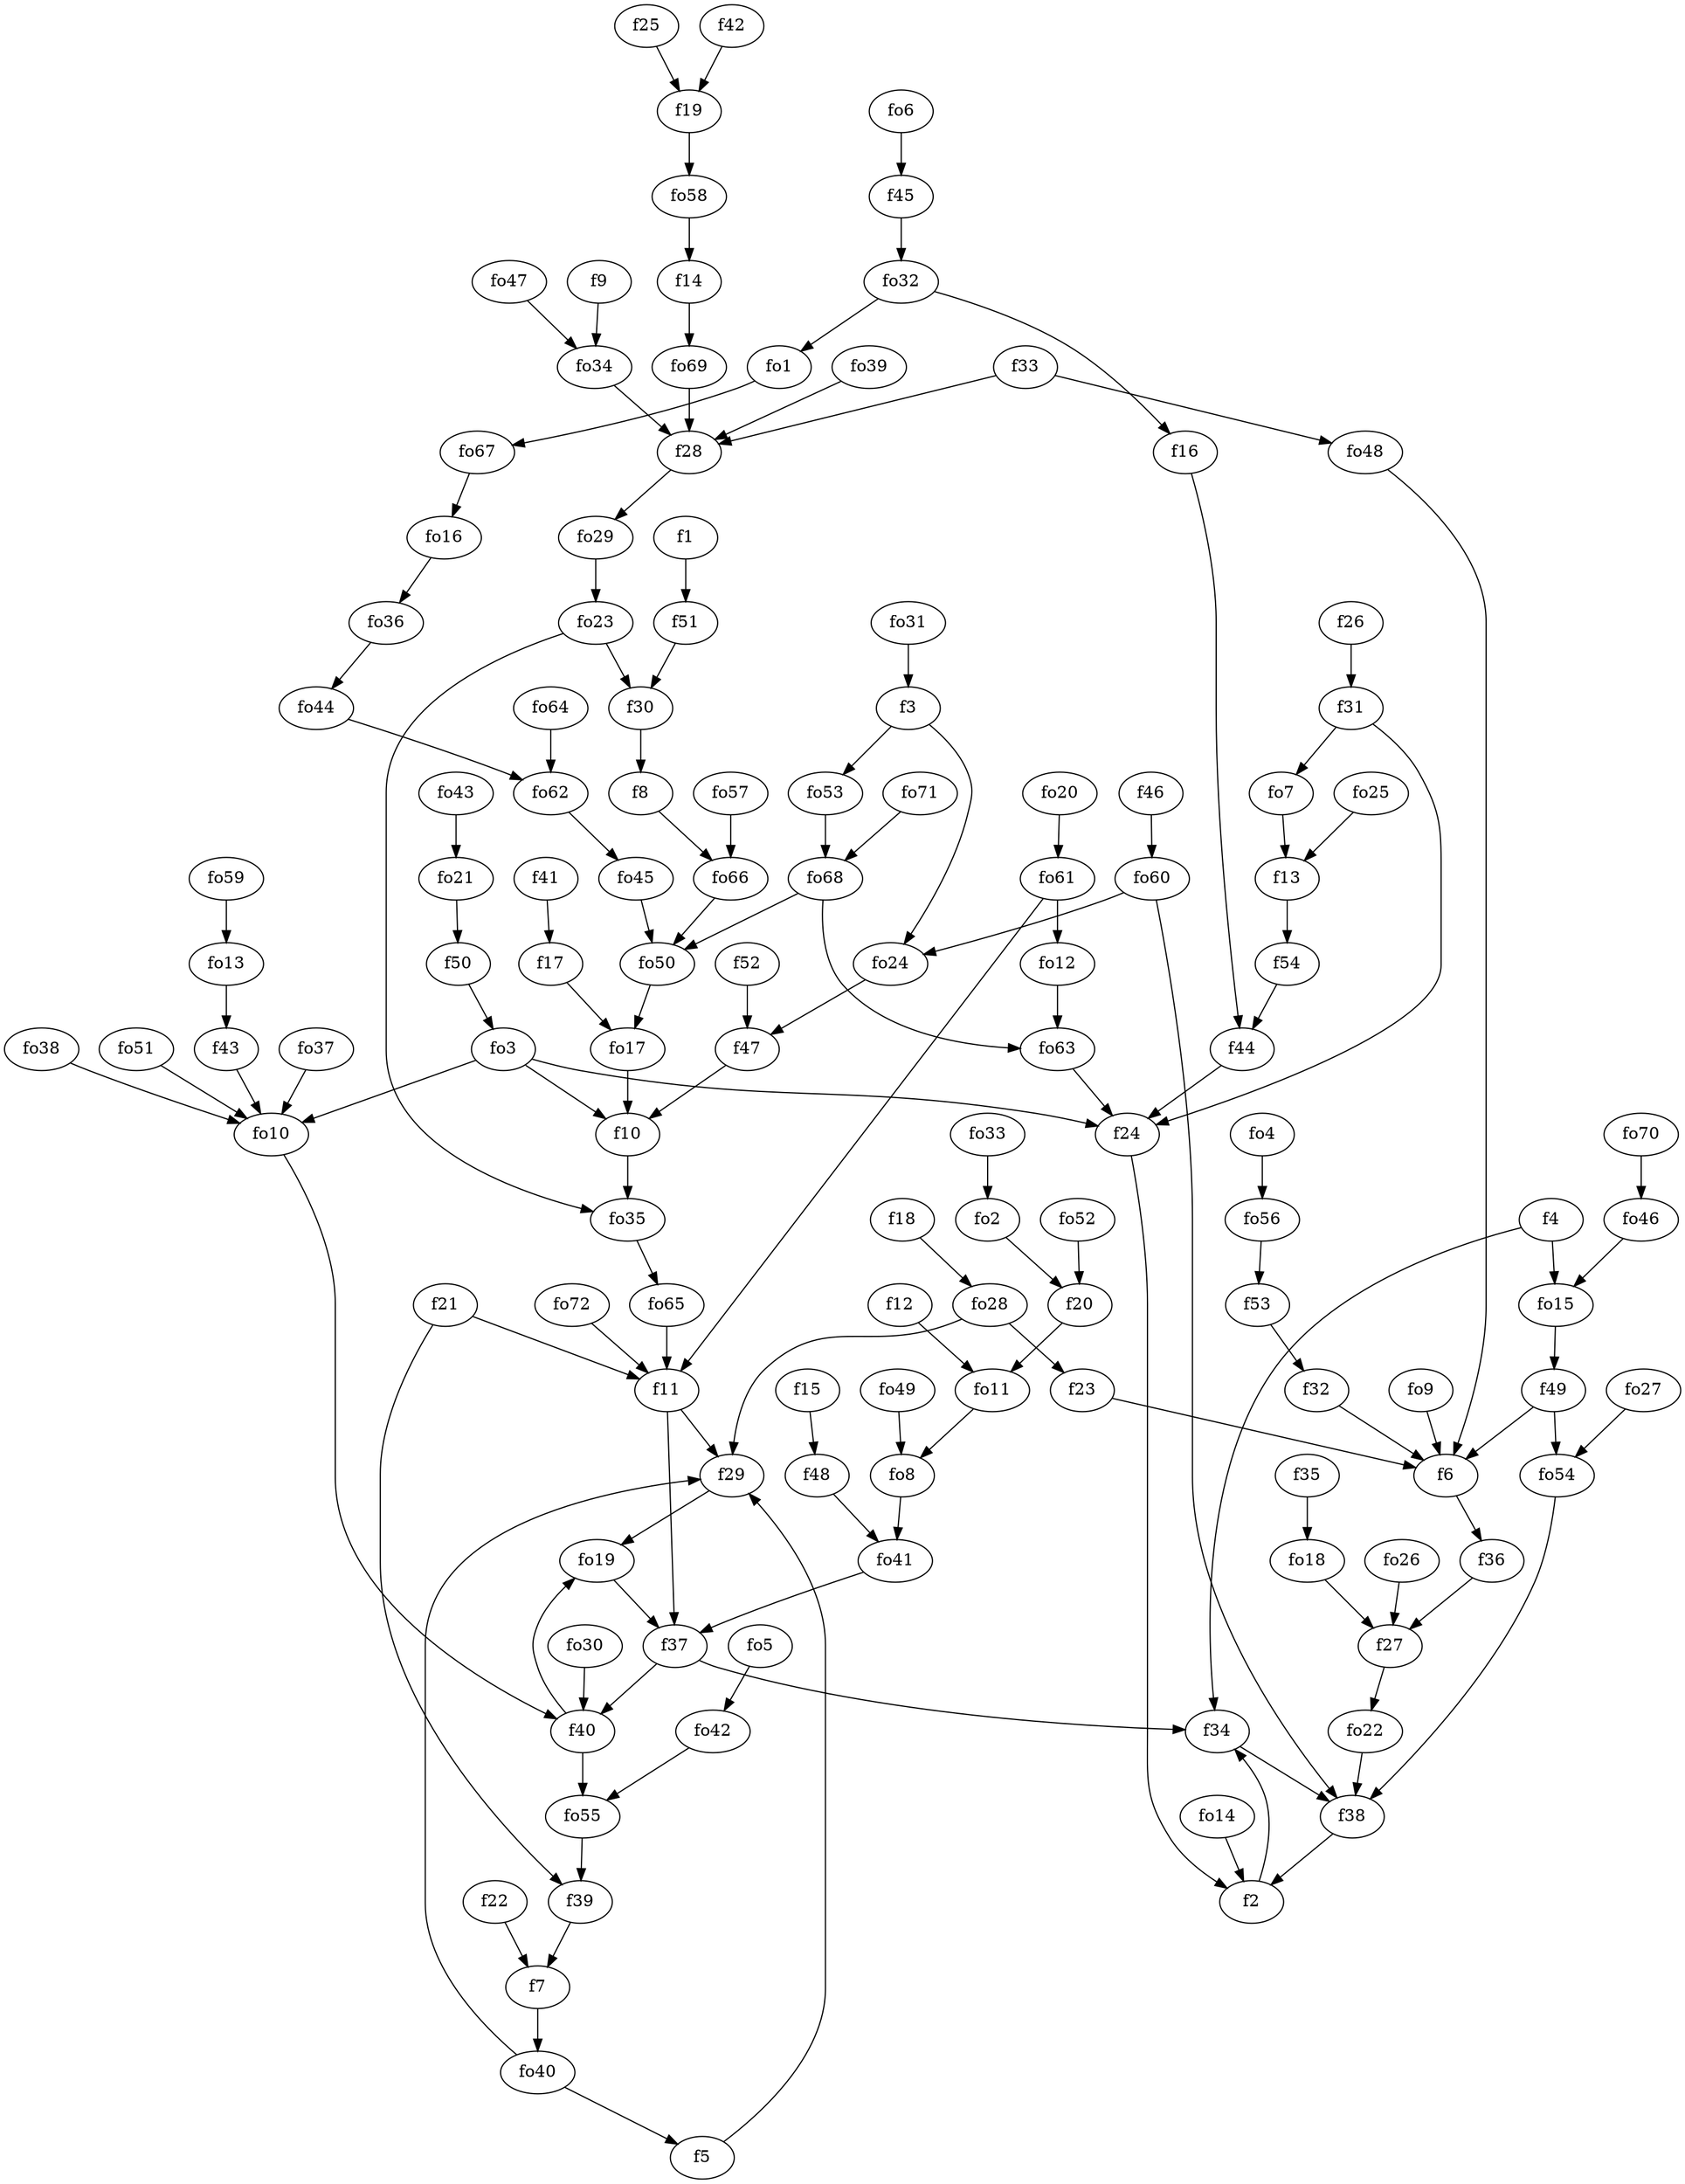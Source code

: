 strict digraph  {
f1;
f2;
f3;
f4;
f5;
f6;
f7;
f8;
f9;
f10;
f11;
f12;
f13;
f14;
f15;
f16;
f17;
f18;
f19;
f20;
f21;
f22;
f23;
f24;
f25;
f26;
f27;
f28;
f29;
f30;
f31;
f32;
f33;
f34;
f35;
f36;
f37;
f38;
f39;
f40;
f41;
f42;
f43;
f44;
f45;
f46;
f47;
f48;
f49;
f50;
f51;
f52;
f53;
f54;
fo1;
fo2;
fo3;
fo4;
fo5;
fo6;
fo7;
fo8;
fo9;
fo10;
fo11;
fo12;
fo13;
fo14;
fo15;
fo16;
fo17;
fo18;
fo19;
fo20;
fo21;
fo22;
fo23;
fo24;
fo25;
fo26;
fo27;
fo28;
fo29;
fo30;
fo31;
fo32;
fo33;
fo34;
fo35;
fo36;
fo37;
fo38;
fo39;
fo40;
fo41;
fo42;
fo43;
fo44;
fo45;
fo46;
fo47;
fo48;
fo49;
fo50;
fo51;
fo52;
fo53;
fo54;
fo55;
fo56;
fo57;
fo58;
fo59;
fo60;
fo61;
fo62;
fo63;
fo64;
fo65;
fo66;
fo67;
fo68;
fo69;
fo70;
fo71;
fo72;
f1 -> f51  [weight=2];
f2 -> f34  [weight=2];
f3 -> fo24  [weight=2];
f3 -> fo53  [weight=2];
f4 -> f34  [weight=2];
f4 -> fo15  [weight=2];
f5 -> f29  [weight=2];
f6 -> f36  [weight=2];
f7 -> fo40  [weight=2];
f8 -> fo66  [weight=2];
f9 -> fo34  [weight=2];
f10 -> fo35  [weight=2];
f11 -> f37  [weight=2];
f11 -> f29  [weight=2];
f12 -> fo11  [weight=2];
f13 -> f54  [weight=2];
f14 -> fo69  [weight=2];
f15 -> f48  [weight=2];
f16 -> f44  [weight=2];
f17 -> fo17  [weight=2];
f18 -> fo28  [weight=2];
f19 -> fo58  [weight=2];
f20 -> fo11  [weight=2];
f21 -> f39  [weight=2];
f21 -> f11  [weight=2];
f22 -> f7  [weight=2];
f23 -> f6  [weight=2];
f24 -> f2  [weight=2];
f25 -> f19  [weight=2];
f26 -> f31  [weight=2];
f27 -> fo22  [weight=2];
f28 -> fo29  [weight=2];
f29 -> fo19  [weight=2];
f30 -> f8  [weight=2];
f31 -> fo7  [weight=2];
f31 -> f24  [weight=2];
f32 -> f6  [weight=2];
f33 -> fo48  [weight=2];
f33 -> f28  [weight=2];
f34 -> f38  [weight=2];
f35 -> fo18  [weight=2];
f36 -> f27  [weight=2];
f37 -> f34  [weight=2];
f37 -> f40  [weight=2];
f38 -> f2  [weight=2];
f39 -> f7  [weight=2];
f40 -> fo55  [weight=2];
f40 -> fo19  [weight=2];
f41 -> f17  [weight=2];
f42 -> f19  [weight=2];
f43 -> fo10  [weight=2];
f44 -> f24  [weight=2];
f45 -> fo32  [weight=2];
f46 -> fo60  [weight=2];
f47 -> f10  [weight=2];
f48 -> fo41  [weight=2];
f49 -> f6  [weight=2];
f49 -> fo54  [weight=2];
f50 -> fo3  [weight=2];
f51 -> f30  [weight=2];
f52 -> f47  [weight=2];
f53 -> f32  [weight=2];
f54 -> f44  [weight=2];
fo1 -> fo67  [weight=2];
fo2 -> f20  [weight=2];
fo3 -> f24  [weight=2];
fo3 -> f10  [weight=2];
fo3 -> fo10  [weight=2];
fo4 -> fo56  [weight=2];
fo5 -> fo42  [weight=2];
fo6 -> f45  [weight=2];
fo7 -> f13  [weight=2];
fo8 -> fo41  [weight=2];
fo9 -> f6  [weight=2];
fo10 -> f40  [weight=2];
fo11 -> fo8  [weight=2];
fo12 -> fo63  [weight=2];
fo13 -> f43  [weight=2];
fo14 -> f2  [weight=2];
fo15 -> f49  [weight=2];
fo16 -> fo36  [weight=2];
fo17 -> f10  [weight=2];
fo18 -> f27  [weight=2];
fo19 -> f37  [weight=2];
fo20 -> fo61  [weight=2];
fo21 -> f50  [weight=2];
fo22 -> f38  [weight=2];
fo23 -> fo35  [weight=2];
fo23 -> f30  [weight=2];
fo24 -> f47  [weight=2];
fo25 -> f13  [weight=2];
fo26 -> f27  [weight=2];
fo27 -> fo54  [weight=2];
fo28 -> f23  [weight=2];
fo28 -> f29  [weight=2];
fo29 -> fo23  [weight=2];
fo30 -> f40  [weight=2];
fo31 -> f3  [weight=2];
fo32 -> fo1  [weight=2];
fo32 -> f16  [weight=2];
fo33 -> fo2  [weight=2];
fo34 -> f28  [weight=2];
fo35 -> fo65  [weight=2];
fo36 -> fo44  [weight=2];
fo37 -> fo10  [weight=2];
fo38 -> fo10  [weight=2];
fo39 -> f28  [weight=2];
fo40 -> f5  [weight=2];
fo40 -> f29  [weight=2];
fo41 -> f37  [weight=2];
fo42 -> fo55  [weight=2];
fo43 -> fo21  [weight=2];
fo44 -> fo62  [weight=2];
fo45 -> fo50  [weight=2];
fo46 -> fo15  [weight=2];
fo47 -> fo34  [weight=2];
fo48 -> f6  [weight=2];
fo49 -> fo8  [weight=2];
fo50 -> fo17  [weight=2];
fo51 -> fo10  [weight=2];
fo52 -> f20  [weight=2];
fo53 -> fo68  [weight=2];
fo54 -> f38  [weight=2];
fo55 -> f39  [weight=2];
fo56 -> f53  [weight=2];
fo57 -> fo66  [weight=2];
fo58 -> f14  [weight=2];
fo59 -> fo13  [weight=2];
fo60 -> fo24  [weight=2];
fo60 -> f38  [weight=2];
fo61 -> f11  [weight=2];
fo61 -> fo12  [weight=2];
fo62 -> fo45  [weight=2];
fo63 -> f24  [weight=2];
fo64 -> fo62  [weight=2];
fo65 -> f11  [weight=2];
fo66 -> fo50  [weight=2];
fo67 -> fo16  [weight=2];
fo68 -> fo50  [weight=2];
fo68 -> fo63  [weight=2];
fo69 -> f28  [weight=2];
fo70 -> fo46  [weight=2];
fo71 -> fo68  [weight=2];
fo72 -> f11  [weight=2];
}
